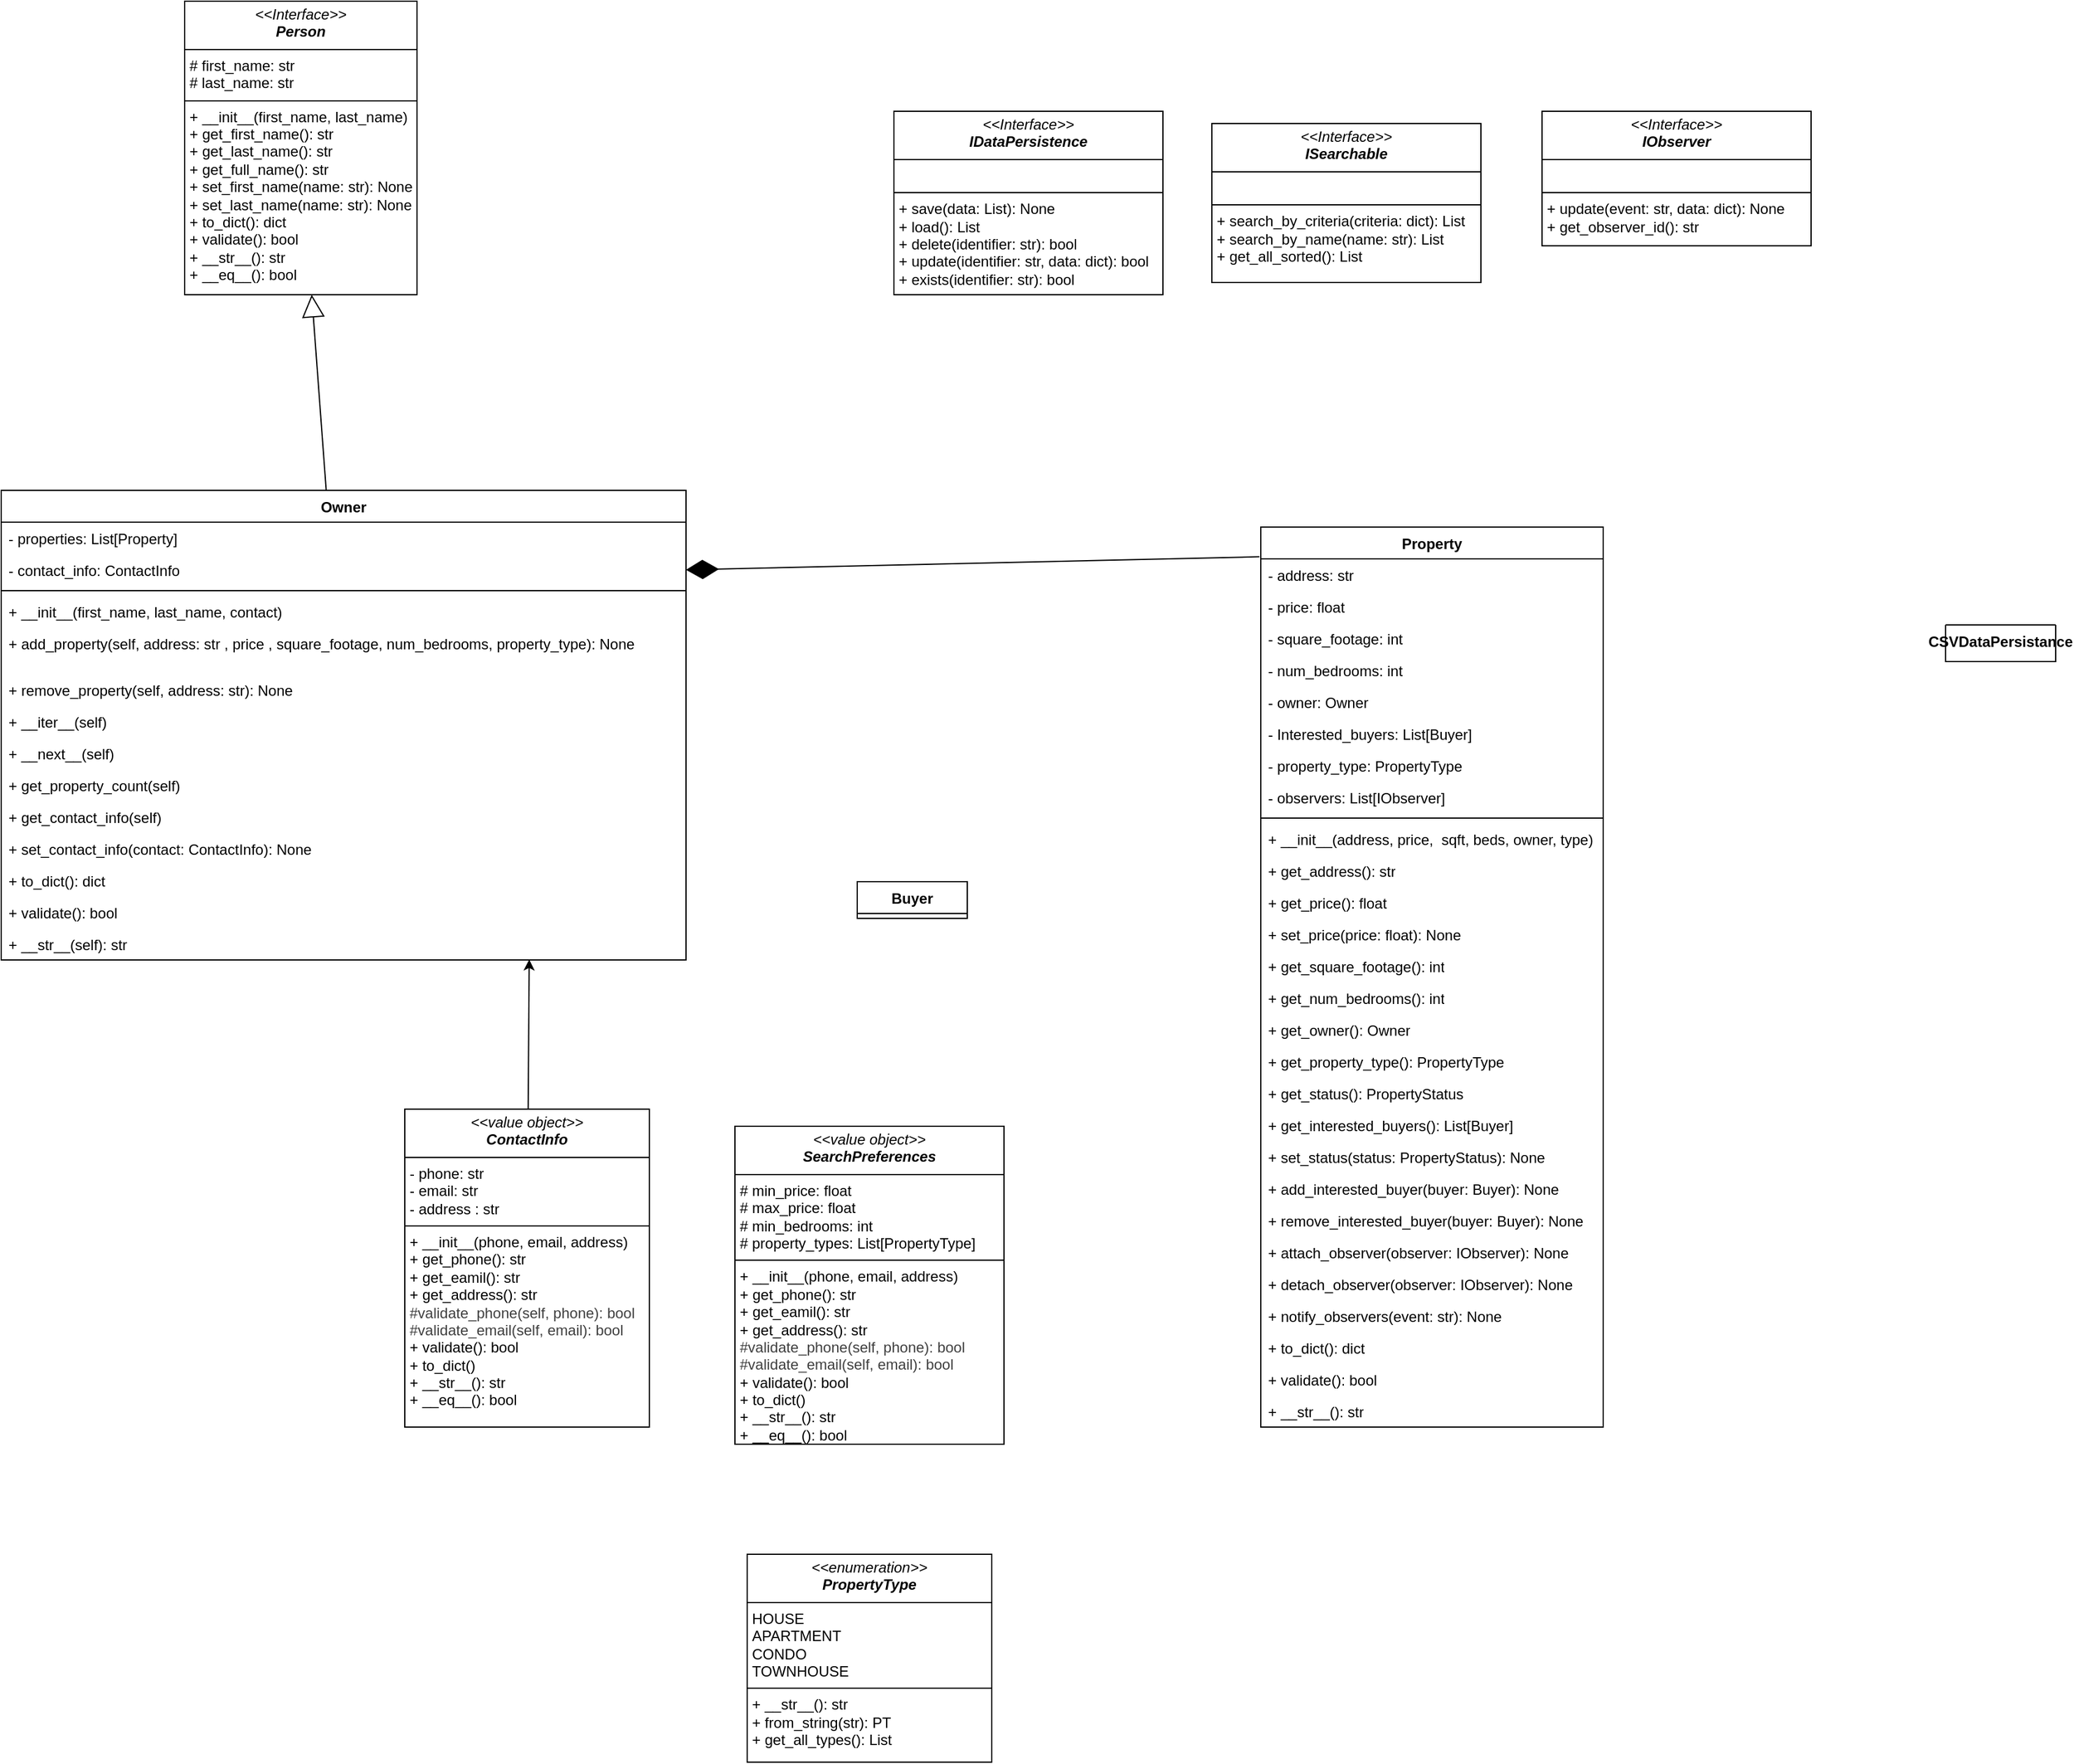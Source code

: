 <mxfile>
    <diagram id="realEstateUML" name="Real Estate UML">
        <mxGraphModel dx="1594" dy="1181" grid="1" gridSize="10" guides="1" tooltips="1" connect="1" arrows="1" fold="1" page="0" pageScale="1" pageWidth="1920" pageHeight="1080" math="0" shadow="0">
            <root>
                <mxCell id="0"/>
                <mxCell id="1" parent="0"/>
                <mxCell id="EZt6_PV-XYcFElyKJE-l-1" value="Property" style="swimlane;fontStyle=1;align=center;verticalAlign=top;childLayout=stackLayout;horizontal=1;startSize=26;horizontalStack=0;resizeParent=1;resizeParentMax=0;resizeLast=0;collapsible=1;marginBottom=0;whiteSpace=wrap;html=1;" parent="1" vertex="1">
                    <mxGeometry x="190" y="-300" width="280" height="736" as="geometry">
                        <mxRectangle x="20" y="-300" width="90" height="30" as="alternateBounds"/>
                    </mxGeometry>
                </mxCell>
                <mxCell id="EZt6_PV-XYcFElyKJE-l-2" value="- address: str" style="text;strokeColor=none;fillColor=none;align=left;verticalAlign=top;spacingLeft=4;spacingRight=4;overflow=hidden;rotatable=0;points=[[0,0.5],[1,0.5]];portConstraint=eastwest;whiteSpace=wrap;html=1;" parent="EZt6_PV-XYcFElyKJE-l-1" vertex="1">
                    <mxGeometry y="26" width="280" height="26" as="geometry"/>
                </mxCell>
                <mxCell id="EZt6_PV-XYcFElyKJE-l-6" value="- price: float" style="text;strokeColor=none;fillColor=none;align=left;verticalAlign=top;spacingLeft=4;spacingRight=4;overflow=hidden;rotatable=0;points=[[0,0.5],[1,0.5]];portConstraint=eastwest;whiteSpace=wrap;html=1;" parent="EZt6_PV-XYcFElyKJE-l-1" vertex="1">
                    <mxGeometry y="52" width="280" height="26" as="geometry"/>
                </mxCell>
                <mxCell id="EZt6_PV-XYcFElyKJE-l-9" value="- square_footage: int" style="text;strokeColor=none;fillColor=none;align=left;verticalAlign=top;spacingLeft=4;spacingRight=4;overflow=hidden;rotatable=0;points=[[0,0.5],[1,0.5]];portConstraint=eastwest;whiteSpace=wrap;html=1;" parent="EZt6_PV-XYcFElyKJE-l-1" vertex="1">
                    <mxGeometry y="78" width="280" height="26" as="geometry"/>
                </mxCell>
                <mxCell id="EZt6_PV-XYcFElyKJE-l-10" value="- num_bedrooms: int" style="text;strokeColor=none;fillColor=none;align=left;verticalAlign=top;spacingLeft=4;spacingRight=4;overflow=hidden;rotatable=0;points=[[0,0.5],[1,0.5]];portConstraint=eastwest;whiteSpace=wrap;html=1;" parent="EZt6_PV-XYcFElyKJE-l-1" vertex="1">
                    <mxGeometry y="104" width="280" height="26" as="geometry"/>
                </mxCell>
                <mxCell id="EZt6_PV-XYcFElyKJE-l-11" value="- owner: Owner" style="text;strokeColor=none;fillColor=none;align=left;verticalAlign=top;spacingLeft=4;spacingRight=4;overflow=hidden;rotatable=0;points=[[0,0.5],[1,0.5]];portConstraint=eastwest;whiteSpace=wrap;html=1;" parent="EZt6_PV-XYcFElyKJE-l-1" vertex="1">
                    <mxGeometry y="130" width="280" height="26" as="geometry"/>
                </mxCell>
                <mxCell id="EZt6_PV-XYcFElyKJE-l-12" value="- Interested_buyers: List[Buyer]" style="text;strokeColor=none;fillColor=none;align=left;verticalAlign=top;spacingLeft=4;spacingRight=4;overflow=hidden;rotatable=0;points=[[0,0.5],[1,0.5]];portConstraint=eastwest;whiteSpace=wrap;html=1;" parent="EZt6_PV-XYcFElyKJE-l-1" vertex="1">
                    <mxGeometry y="156" width="280" height="26" as="geometry"/>
                </mxCell>
                <mxCell id="EZt6_PV-XYcFElyKJE-l-13" value="- property_type: PropertyType&amp;nbsp;" style="text;strokeColor=none;fillColor=none;align=left;verticalAlign=top;spacingLeft=4;spacingRight=4;overflow=hidden;rotatable=0;points=[[0,0.5],[1,0.5]];portConstraint=eastwest;whiteSpace=wrap;html=1;" parent="EZt6_PV-XYcFElyKJE-l-1" vertex="1">
                    <mxGeometry y="182" width="280" height="26" as="geometry"/>
                </mxCell>
                <mxCell id="EZt6_PV-XYcFElyKJE-l-14" value="- observers: List[IObserver]" style="text;strokeColor=none;fillColor=none;align=left;verticalAlign=top;spacingLeft=4;spacingRight=4;overflow=hidden;rotatable=0;points=[[0,0.5],[1,0.5]];portConstraint=eastwest;whiteSpace=wrap;html=1;" parent="EZt6_PV-XYcFElyKJE-l-1" vertex="1">
                    <mxGeometry y="208" width="280" height="26" as="geometry"/>
                </mxCell>
                <mxCell id="EZt6_PV-XYcFElyKJE-l-3" value="" style="line;strokeWidth=1;fillColor=none;align=left;verticalAlign=middle;spacingTop=-1;spacingLeft=3;spacingRight=3;rotatable=0;labelPosition=right;points=[];portConstraint=eastwest;strokeColor=inherit;" parent="EZt6_PV-XYcFElyKJE-l-1" vertex="1">
                    <mxGeometry y="234" width="280" height="8" as="geometry"/>
                </mxCell>
                <mxCell id="EZt6_PV-XYcFElyKJE-l-15" value="+ __init__(address, price,&amp;nbsp; sqft, beds, owner, type)" style="text;strokeColor=none;fillColor=none;align=left;verticalAlign=top;spacingLeft=4;spacingRight=4;overflow=hidden;rotatable=0;points=[[0,0.5],[1,0.5]];portConstraint=eastwest;whiteSpace=wrap;html=1;" parent="EZt6_PV-XYcFElyKJE-l-1" vertex="1">
                    <mxGeometry y="242" width="280" height="26" as="geometry"/>
                </mxCell>
                <mxCell id="EZt6_PV-XYcFElyKJE-l-4" value="+ get_address(): str" style="text;strokeColor=none;fillColor=none;align=left;verticalAlign=top;spacingLeft=4;spacingRight=4;overflow=hidden;rotatable=0;points=[[0,0.5],[1,0.5]];portConstraint=eastwest;whiteSpace=wrap;html=1;" parent="EZt6_PV-XYcFElyKJE-l-1" vertex="1">
                    <mxGeometry y="268" width="280" height="26" as="geometry"/>
                </mxCell>
                <mxCell id="EZt6_PV-XYcFElyKJE-l-16" value="+ get_price(): float" style="text;strokeColor=none;fillColor=none;align=left;verticalAlign=top;spacingLeft=4;spacingRight=4;overflow=hidden;rotatable=0;points=[[0,0.5],[1,0.5]];portConstraint=eastwest;whiteSpace=wrap;html=1;" parent="EZt6_PV-XYcFElyKJE-l-1" vertex="1">
                    <mxGeometry y="294" width="280" height="26" as="geometry"/>
                </mxCell>
                <mxCell id="EZt6_PV-XYcFElyKJE-l-17" value="+ set_price(price: float): None" style="text;strokeColor=none;fillColor=none;align=left;verticalAlign=top;spacingLeft=4;spacingRight=4;overflow=hidden;rotatable=0;points=[[0,0.5],[1,0.5]];portConstraint=eastwest;whiteSpace=wrap;html=1;" parent="EZt6_PV-XYcFElyKJE-l-1" vertex="1">
                    <mxGeometry y="320" width="280" height="26" as="geometry"/>
                </mxCell>
                <mxCell id="EZt6_PV-XYcFElyKJE-l-18" value="+ get_square_footage(): int" style="text;strokeColor=none;fillColor=none;align=left;verticalAlign=top;spacingLeft=4;spacingRight=4;overflow=hidden;rotatable=0;points=[[0,0.5],[1,0.5]];portConstraint=eastwest;whiteSpace=wrap;html=1;" parent="EZt6_PV-XYcFElyKJE-l-1" vertex="1">
                    <mxGeometry y="346" width="280" height="26" as="geometry"/>
                </mxCell>
                <mxCell id="EZt6_PV-XYcFElyKJE-l-19" value="+ get_num_bedrooms(): int" style="text;strokeColor=none;fillColor=none;align=left;verticalAlign=top;spacingLeft=4;spacingRight=4;overflow=hidden;rotatable=0;points=[[0,0.5],[1,0.5]];portConstraint=eastwest;whiteSpace=wrap;html=1;" parent="EZt6_PV-XYcFElyKJE-l-1" vertex="1">
                    <mxGeometry y="372" width="280" height="26" as="geometry"/>
                </mxCell>
                <mxCell id="EZt6_PV-XYcFElyKJE-l-20" value="+ get_owner(): Owner" style="text;strokeColor=none;fillColor=none;align=left;verticalAlign=top;spacingLeft=4;spacingRight=4;overflow=hidden;rotatable=0;points=[[0,0.5],[1,0.5]];portConstraint=eastwest;whiteSpace=wrap;html=1;" parent="EZt6_PV-XYcFElyKJE-l-1" vertex="1">
                    <mxGeometry y="398" width="280" height="26" as="geometry"/>
                </mxCell>
                <mxCell id="EZt6_PV-XYcFElyKJE-l-21" value="+ get_property_type(): PropertyType" style="text;strokeColor=none;fillColor=none;align=left;verticalAlign=top;spacingLeft=4;spacingRight=4;overflow=hidden;rotatable=0;points=[[0,0.5],[1,0.5]];portConstraint=eastwest;whiteSpace=wrap;html=1;" parent="EZt6_PV-XYcFElyKJE-l-1" vertex="1">
                    <mxGeometry y="424" width="280" height="26" as="geometry"/>
                </mxCell>
                <mxCell id="EZt6_PV-XYcFElyKJE-l-22" value="+ get_status(): PropertyStatus" style="text;strokeColor=none;fillColor=none;align=left;verticalAlign=top;spacingLeft=4;spacingRight=4;overflow=hidden;rotatable=0;points=[[0,0.5],[1,0.5]];portConstraint=eastwest;whiteSpace=wrap;html=1;" parent="EZt6_PV-XYcFElyKJE-l-1" vertex="1">
                    <mxGeometry y="450" width="280" height="26" as="geometry"/>
                </mxCell>
                <mxCell id="EZt6_PV-XYcFElyKJE-l-23" value="+ get_interested_buyers(): List[Buyer]" style="text;strokeColor=none;fillColor=none;align=left;verticalAlign=top;spacingLeft=4;spacingRight=4;overflow=hidden;rotatable=0;points=[[0,0.5],[1,0.5]];portConstraint=eastwest;whiteSpace=wrap;html=1;" parent="EZt6_PV-XYcFElyKJE-l-1" vertex="1">
                    <mxGeometry y="476" width="280" height="26" as="geometry"/>
                </mxCell>
                <mxCell id="EZt6_PV-XYcFElyKJE-l-24" value="+ set_status(status: PropertyStatus): None" style="text;strokeColor=none;fillColor=none;align=left;verticalAlign=top;spacingLeft=4;spacingRight=4;overflow=hidden;rotatable=0;points=[[0,0.5],[1,0.5]];portConstraint=eastwest;whiteSpace=wrap;html=1;" parent="EZt6_PV-XYcFElyKJE-l-1" vertex="1">
                    <mxGeometry y="502" width="280" height="26" as="geometry"/>
                </mxCell>
                <mxCell id="EZt6_PV-XYcFElyKJE-l-25" value="+ add_interested_buyer(buyer: Buyer): None" style="text;strokeColor=none;fillColor=none;align=left;verticalAlign=top;spacingLeft=4;spacingRight=4;overflow=hidden;rotatable=0;points=[[0,0.5],[1,0.5]];portConstraint=eastwest;whiteSpace=wrap;html=1;" parent="EZt6_PV-XYcFElyKJE-l-1" vertex="1">
                    <mxGeometry y="528" width="280" height="26" as="geometry"/>
                </mxCell>
                <mxCell id="EZt6_PV-XYcFElyKJE-l-28" value="+ remove_interested_buyer(buyer: Buyer): None" style="text;strokeColor=none;fillColor=none;align=left;verticalAlign=top;spacingLeft=4;spacingRight=4;overflow=hidden;rotatable=0;points=[[0,0.5],[1,0.5]];portConstraint=eastwest;whiteSpace=wrap;html=1;" parent="EZt6_PV-XYcFElyKJE-l-1" vertex="1">
                    <mxGeometry y="554" width="280" height="26" as="geometry"/>
                </mxCell>
                <mxCell id="EZt6_PV-XYcFElyKJE-l-29" value="+ attach_observer(observer: IObserver): None" style="text;strokeColor=none;fillColor=none;align=left;verticalAlign=top;spacingLeft=4;spacingRight=4;overflow=hidden;rotatable=0;points=[[0,0.5],[1,0.5]];portConstraint=eastwest;whiteSpace=wrap;html=1;" parent="EZt6_PV-XYcFElyKJE-l-1" vertex="1">
                    <mxGeometry y="580" width="280" height="26" as="geometry"/>
                </mxCell>
                <mxCell id="EZt6_PV-XYcFElyKJE-l-30" value="+ detach_observer(observer: IObserver): None" style="text;strokeColor=none;fillColor=none;align=left;verticalAlign=top;spacingLeft=4;spacingRight=4;overflow=hidden;rotatable=0;points=[[0,0.5],[1,0.5]];portConstraint=eastwest;whiteSpace=wrap;html=1;" parent="EZt6_PV-XYcFElyKJE-l-1" vertex="1">
                    <mxGeometry y="606" width="280" height="26" as="geometry"/>
                </mxCell>
                <mxCell id="EZt6_PV-XYcFElyKJE-l-31" value="+ notify_observers(event: str): None" style="text;strokeColor=none;fillColor=none;align=left;verticalAlign=top;spacingLeft=4;spacingRight=4;overflow=hidden;rotatable=0;points=[[0,0.5],[1,0.5]];portConstraint=eastwest;whiteSpace=wrap;html=1;" parent="EZt6_PV-XYcFElyKJE-l-1" vertex="1">
                    <mxGeometry y="632" width="280" height="26" as="geometry"/>
                </mxCell>
                <mxCell id="EZt6_PV-XYcFElyKJE-l-33" value="+ to_dict(): dict" style="text;strokeColor=none;fillColor=none;align=left;verticalAlign=top;spacingLeft=4;spacingRight=4;overflow=hidden;rotatable=0;points=[[0,0.5],[1,0.5]];portConstraint=eastwest;whiteSpace=wrap;html=1;" parent="EZt6_PV-XYcFElyKJE-l-1" vertex="1">
                    <mxGeometry y="658" width="280" height="26" as="geometry"/>
                </mxCell>
                <mxCell id="EZt6_PV-XYcFElyKJE-l-34" value="+ validate(): bool" style="text;strokeColor=none;fillColor=none;align=left;verticalAlign=top;spacingLeft=4;spacingRight=4;overflow=hidden;rotatable=0;points=[[0,0.5],[1,0.5]];portConstraint=eastwest;whiteSpace=wrap;html=1;" parent="EZt6_PV-XYcFElyKJE-l-1" vertex="1">
                    <mxGeometry y="684" width="280" height="26" as="geometry"/>
                </mxCell>
                <mxCell id="EZt6_PV-XYcFElyKJE-l-35" value="+ __str__(): str" style="text;strokeColor=none;fillColor=none;align=left;verticalAlign=top;spacingLeft=4;spacingRight=4;overflow=hidden;rotatable=0;points=[[0,0.5],[1,0.5]];portConstraint=eastwest;whiteSpace=wrap;html=1;" parent="EZt6_PV-XYcFElyKJE-l-1" vertex="1">
                    <mxGeometry y="710" width="280" height="26" as="geometry"/>
                </mxCell>
                <mxCell id="EZt6_PV-XYcFElyKJE-l-40" value="&lt;p style=&quot;margin:0px;margin-top:4px;text-align:center;&quot;&gt;&lt;i&gt;&amp;lt;&amp;lt;Interface&amp;gt;&amp;gt;&lt;/i&gt;&lt;br&gt;&lt;span style=&quot;font-weight: 700;&quot;&gt;&lt;i&gt;Person&lt;/i&gt;&lt;/span&gt;&lt;/p&gt;&lt;hr size=&quot;1&quot; style=&quot;border-style:solid;&quot;&gt;&lt;p style=&quot;margin:0px;margin-left:4px;&quot;&gt;# first_name: str&lt;/p&gt;&lt;p style=&quot;margin:0px;margin-left:4px;&quot;&gt;# last_name: str&lt;/p&gt;&lt;hr size=&quot;1&quot; style=&quot;border-style:solid;&quot;&gt;&lt;p style=&quot;margin:0px;margin-left:4px;&quot;&gt;+ __init__(first_name, last_name)&lt;/p&gt;&lt;p style=&quot;margin:0px;margin-left:4px;&quot;&gt;+ get_first_name(): str&lt;/p&gt;&lt;p style=&quot;margin:0px;margin-left:4px;&quot;&gt;+ get_last_name(): str&lt;/p&gt;&lt;p style=&quot;margin:0px;margin-left:4px;&quot;&gt;+ get_full_name(): str&lt;/p&gt;&lt;p style=&quot;margin:0px;margin-left:4px;&quot;&gt;+ set_first_name(name: str): None&lt;/p&gt;&lt;p style=&quot;margin:0px;margin-left:4px;&quot;&gt;+ set_last_name(name: str): None&lt;/p&gt;&lt;p style=&quot;margin:0px;margin-left:4px;&quot;&gt;+ to_dict(): dict&lt;/p&gt;&lt;p style=&quot;margin:0px;margin-left:4px;&quot;&gt;+ validate(): bool&lt;/p&gt;&lt;p style=&quot;margin:0px;margin-left:4px;&quot;&gt;+ __str__(): str&lt;/p&gt;&lt;p style=&quot;margin:0px;margin-left:4px;&quot;&gt;+ __eq__(): bool&lt;/p&gt;" style="verticalAlign=top;align=left;overflow=fill;html=1;whiteSpace=wrap;" parent="1" vertex="1">
                    <mxGeometry x="-690" y="-730" width="190" height="240" as="geometry"/>
                </mxCell>
                <mxCell id="EZt6_PV-XYcFElyKJE-l-41" value="&lt;p style=&quot;margin:0px;margin-top:4px;text-align:center;&quot;&gt;&lt;i&gt;&amp;lt;&amp;lt;Interface&amp;gt;&amp;gt;&lt;/i&gt;&lt;br&gt;&lt;b&gt;&lt;i&gt;IDataPersistence&lt;/i&gt;&lt;/b&gt;&lt;/p&gt;&lt;hr size=&quot;1&quot; style=&quot;border-style:solid;&quot;&gt;&lt;p style=&quot;margin:0px;margin-left:4px;&quot;&gt;&lt;br&gt;&lt;/p&gt;&lt;hr size=&quot;1&quot; style=&quot;border-style:solid;&quot;&gt;&lt;p style=&quot;margin:0px;margin-left:4px;&quot;&gt;+ save(data: List): None&lt;br&gt;+ load(): List&lt;/p&gt;&lt;p style=&quot;margin:0px;margin-left:4px;&quot;&gt;+ delete(identifier: str): bool&lt;/p&gt;&lt;p style=&quot;margin:0px;margin-left:4px;&quot;&gt;+ update(identifier: str, data: dict): bool&lt;/p&gt;&lt;p style=&quot;margin:0px;margin-left:4px;&quot;&gt;+ exists(identifier: str): bool&lt;/p&gt;" style="verticalAlign=top;align=left;overflow=fill;html=1;whiteSpace=wrap;" parent="1" vertex="1">
                    <mxGeometry x="-110" y="-640" width="220" height="150" as="geometry"/>
                </mxCell>
                <mxCell id="EZt6_PV-XYcFElyKJE-l-42" value="&lt;p style=&quot;margin:0px;margin-top:4px;text-align:center;&quot;&gt;&lt;i&gt;&amp;lt;&amp;lt;Interface&amp;gt;&amp;gt;&lt;/i&gt;&lt;br&gt;&lt;b&gt;&lt;i&gt;ISearchable&lt;/i&gt;&lt;/b&gt;&lt;/p&gt;&lt;hr size=&quot;1&quot; style=&quot;border-style:solid;&quot;&gt;&lt;p style=&quot;margin:0px;margin-left:4px;&quot;&gt;&lt;br&gt;&lt;/p&gt;&lt;hr size=&quot;1&quot; style=&quot;border-style:solid;&quot;&gt;&lt;p style=&quot;margin:0px;margin-left:4px;&quot;&gt;+ search_by_criteria(criteria: dict): List&lt;br&gt;+ search_by_name(name: str): List&lt;/p&gt;&lt;p style=&quot;margin:0px;margin-left:4px;&quot;&gt;+ get_all_sorted(): List&lt;/p&gt;&lt;p style=&quot;margin:0px;margin-left:4px;&quot;&gt;&lt;br&gt;&lt;/p&gt;" style="verticalAlign=top;align=left;overflow=fill;html=1;whiteSpace=wrap;" parent="1" vertex="1">
                    <mxGeometry x="150" y="-630" width="220" height="130" as="geometry"/>
                </mxCell>
                <mxCell id="EZt6_PV-XYcFElyKJE-l-43" value="&lt;p style=&quot;margin:0px;margin-top:4px;text-align:center;&quot;&gt;&lt;i&gt;&amp;lt;&amp;lt;Interface&amp;gt;&amp;gt;&lt;/i&gt;&lt;br&gt;&lt;b&gt;&lt;i&gt;IObserver&lt;/i&gt;&lt;/b&gt;&lt;/p&gt;&lt;hr size=&quot;1&quot; style=&quot;border-style:solid;&quot;&gt;&lt;p style=&quot;margin:0px;margin-left:4px;&quot;&gt;&lt;br&gt;&lt;/p&gt;&lt;hr size=&quot;1&quot; style=&quot;border-style:solid;&quot;&gt;&lt;p style=&quot;margin:0px;margin-left:4px;&quot;&gt;+ update(event: str, data: dict): None&lt;br&gt;+ get_observer_id(): str&lt;/p&gt;&lt;p style=&quot;margin:0px;margin-left:4px;&quot;&gt;&lt;br&gt;&lt;/p&gt;&lt;p style=&quot;margin:0px;margin-left:4px;&quot;&gt;&lt;br&gt;&lt;/p&gt;" style="verticalAlign=top;align=left;overflow=fill;html=1;whiteSpace=wrap;" parent="1" vertex="1">
                    <mxGeometry x="420" y="-640" width="220" height="110" as="geometry"/>
                </mxCell>
                <mxCell id="EZt6_PV-XYcFElyKJE-l-44" value="Owner" style="swimlane;fontStyle=1;align=center;verticalAlign=top;childLayout=stackLayout;horizontal=1;startSize=26;horizontalStack=0;resizeParent=1;resizeParentMax=0;resizeLast=0;collapsible=1;marginBottom=0;whiteSpace=wrap;html=1;" parent="1" vertex="1">
                    <mxGeometry x="-840" y="-330" width="560" height="384" as="geometry">
                        <mxRectangle x="-370" y="-300" width="90" height="30" as="alternateBounds"/>
                    </mxGeometry>
                </mxCell>
                <mxCell id="EZt6_PV-XYcFElyKJE-l-45" value="- properties: List[Property]" style="text;strokeColor=none;fillColor=none;align=left;verticalAlign=top;spacingLeft=4;spacingRight=4;overflow=hidden;rotatable=0;points=[[0,0.5],[1,0.5]];portConstraint=eastwest;whiteSpace=wrap;html=1;" parent="EZt6_PV-XYcFElyKJE-l-44" vertex="1">
                    <mxGeometry y="26" width="560" height="26" as="geometry"/>
                </mxCell>
                <mxCell id="EZt6_PV-XYcFElyKJE-l-46" value="- contact_info: ContactInfo" style="text;strokeColor=none;fillColor=none;align=left;verticalAlign=top;spacingLeft=4;spacingRight=4;overflow=hidden;rotatable=0;points=[[0,0.5],[1,0.5]];portConstraint=eastwest;whiteSpace=wrap;html=1;" parent="EZt6_PV-XYcFElyKJE-l-44" vertex="1">
                    <mxGeometry y="52" width="560" height="26" as="geometry"/>
                </mxCell>
                <mxCell id="EZt6_PV-XYcFElyKJE-l-53" value="" style="line;strokeWidth=1;fillColor=none;align=left;verticalAlign=middle;spacingTop=-1;spacingLeft=3;spacingRight=3;rotatable=0;labelPosition=right;points=[];portConstraint=eastwest;strokeColor=inherit;" parent="EZt6_PV-XYcFElyKJE-l-44" vertex="1">
                    <mxGeometry y="78" width="560" height="8" as="geometry"/>
                </mxCell>
                <mxCell id="EZt6_PV-XYcFElyKJE-l-54" value="+ __init__(first_name, last_name, contact)" style="text;strokeColor=none;fillColor=none;align=left;verticalAlign=top;spacingLeft=4;spacingRight=4;overflow=hidden;rotatable=0;points=[[0,0.5],[1,0.5]];portConstraint=eastwest;whiteSpace=wrap;html=1;" parent="EZt6_PV-XYcFElyKJE-l-44" vertex="1">
                    <mxGeometry y="86" width="560" height="26" as="geometry"/>
                </mxCell>
                <mxCell id="EZt6_PV-XYcFElyKJE-l-55" value="+ add_property(self, address: str , price , square_footage, num_bedrooms, property_type): None" style="text;strokeColor=none;fillColor=none;align=left;verticalAlign=top;spacingLeft=4;spacingRight=4;overflow=hidden;rotatable=0;points=[[0,0.5],[1,0.5]];portConstraint=eastwest;whiteSpace=wrap;html=1;" parent="EZt6_PV-XYcFElyKJE-l-44" vertex="1">
                    <mxGeometry y="112" width="560" height="38" as="geometry"/>
                </mxCell>
                <mxCell id="EZt6_PV-XYcFElyKJE-l-66" value="+ remove_property(self, address: str): None" style="text;strokeColor=none;fillColor=none;align=left;verticalAlign=top;spacingLeft=4;spacingRight=4;overflow=hidden;rotatable=0;points=[[0,0.5],[1,0.5]];portConstraint=eastwest;whiteSpace=wrap;html=1;" parent="EZt6_PV-XYcFElyKJE-l-44" vertex="1">
                    <mxGeometry y="150" width="560" height="26" as="geometry"/>
                </mxCell>
                <mxCell id="EZt6_PV-XYcFElyKJE-l-56" value="+ __iter__(self)" style="text;strokeColor=none;fillColor=none;align=left;verticalAlign=top;spacingLeft=4;spacingRight=4;overflow=hidden;rotatable=0;points=[[0,0.5],[1,0.5]];portConstraint=eastwest;whiteSpace=wrap;html=1;" parent="EZt6_PV-XYcFElyKJE-l-44" vertex="1">
                    <mxGeometry y="176" width="560" height="26" as="geometry"/>
                </mxCell>
                <mxCell id="EZt6_PV-XYcFElyKJE-l-57" value="+ __next__(self)" style="text;strokeColor=none;fillColor=none;align=left;verticalAlign=top;spacingLeft=4;spacingRight=4;overflow=hidden;rotatable=0;points=[[0,0.5],[1,0.5]];portConstraint=eastwest;whiteSpace=wrap;html=1;" parent="EZt6_PV-XYcFElyKJE-l-44" vertex="1">
                    <mxGeometry y="202" width="560" height="26" as="geometry"/>
                </mxCell>
                <mxCell id="EZt6_PV-XYcFElyKJE-l-58" value="+ get_property_count(self)" style="text;strokeColor=none;fillColor=none;align=left;verticalAlign=top;spacingLeft=4;spacingRight=4;overflow=hidden;rotatable=0;points=[[0,0.5],[1,0.5]];portConstraint=eastwest;whiteSpace=wrap;html=1;" parent="EZt6_PV-XYcFElyKJE-l-44" vertex="1">
                    <mxGeometry y="228" width="560" height="26" as="geometry"/>
                </mxCell>
                <mxCell id="3" value="+ get_contact_info(self)" style="text;strokeColor=none;fillColor=none;align=left;verticalAlign=top;spacingLeft=4;spacingRight=4;overflow=hidden;rotatable=0;points=[[0,0.5],[1,0.5]];portConstraint=eastwest;whiteSpace=wrap;html=1;" vertex="1" parent="EZt6_PV-XYcFElyKJE-l-44">
                    <mxGeometry y="254" width="560" height="26" as="geometry"/>
                </mxCell>
                <mxCell id="EZt6_PV-XYcFElyKJE-l-59" value="+ set_contact_info(contact: ContactInfo): None" style="text;strokeColor=none;fillColor=none;align=left;verticalAlign=top;spacingLeft=4;spacingRight=4;overflow=hidden;rotatable=0;points=[[0,0.5],[1,0.5]];portConstraint=eastwest;whiteSpace=wrap;html=1;" parent="EZt6_PV-XYcFElyKJE-l-44" vertex="1">
                    <mxGeometry y="280" width="560" height="26" as="geometry"/>
                </mxCell>
                <mxCell id="EZt6_PV-XYcFElyKJE-l-60" value="+ to_dict(): dict" style="text;strokeColor=none;fillColor=none;align=left;verticalAlign=top;spacingLeft=4;spacingRight=4;overflow=hidden;rotatable=0;points=[[0,0.5],[1,0.5]];portConstraint=eastwest;whiteSpace=wrap;html=1;" parent="EZt6_PV-XYcFElyKJE-l-44" vertex="1">
                    <mxGeometry y="306" width="560" height="26" as="geometry"/>
                </mxCell>
                <mxCell id="EZt6_PV-XYcFElyKJE-l-61" value="+ validate(): bool" style="text;strokeColor=none;fillColor=none;align=left;verticalAlign=top;spacingLeft=4;spacingRight=4;overflow=hidden;rotatable=0;points=[[0,0.5],[1,0.5]];portConstraint=eastwest;whiteSpace=wrap;html=1;" parent="EZt6_PV-XYcFElyKJE-l-44" vertex="1">
                    <mxGeometry y="332" width="560" height="26" as="geometry"/>
                </mxCell>
                <mxCell id="EZt6_PV-XYcFElyKJE-l-72" value="+ __str__(self): str" style="text;strokeColor=none;fillColor=none;align=left;verticalAlign=top;spacingLeft=4;spacingRight=4;overflow=hidden;rotatable=0;points=[[0,0.5],[1,0.5]];portConstraint=eastwest;whiteSpace=wrap;html=1;" parent="EZt6_PV-XYcFElyKJE-l-44" vertex="1">
                    <mxGeometry y="358" width="560" height="26" as="geometry"/>
                </mxCell>
                <mxCell id="EZt6_PV-XYcFElyKJE-l-73" value="Buyer" style="swimlane;fontStyle=1;align=center;verticalAlign=top;childLayout=stackLayout;horizontal=1;startSize=26;horizontalStack=0;resizeParent=1;resizeParentMax=0;resizeLast=0;collapsible=1;marginBottom=0;whiteSpace=wrap;html=1;" parent="1" vertex="1" collapsed="1">
                    <mxGeometry x="-140" y="-10" width="90" height="30" as="geometry">
                        <mxRectangle x="-180" y="-300" width="300" height="632" as="alternateBounds"/>
                    </mxGeometry>
                </mxCell>
                <mxCell id="EZt6_PV-XYcFElyKJE-l-74" value="- phone_number: str" style="text;strokeColor=none;fillColor=none;align=left;verticalAlign=top;spacingLeft=4;spacingRight=4;overflow=hidden;rotatable=0;points=[[0,0.5],[1,0.5]];portConstraint=eastwest;whiteSpace=wrap;html=1;" parent="EZt6_PV-XYcFElyKJE-l-73" vertex="1">
                    <mxGeometry y="26" width="300" height="26" as="geometry"/>
                </mxCell>
                <mxCell id="EZt6_PV-XYcFElyKJE-l-75" value="- email: str" style="text;strokeColor=none;fillColor=none;align=left;verticalAlign=top;spacingLeft=4;spacingRight=4;overflow=hidden;rotatable=0;points=[[0,0.5],[1,0.5]];portConstraint=eastwest;whiteSpace=wrap;html=1;" parent="EZt6_PV-XYcFElyKJE-l-73" vertex="1">
                    <mxGeometry y="52" width="300" height="26" as="geometry"/>
                </mxCell>
                <mxCell id="EZt6_PV-XYcFElyKJE-l-76" value="- interested_properties: List[Property]" style="text;strokeColor=none;fillColor=none;align=left;verticalAlign=top;spacingLeft=4;spacingRight=4;overflow=hidden;rotatable=0;points=[[0,0.5],[1,0.5]];portConstraint=eastwest;whiteSpace=wrap;html=1;" parent="EZt6_PV-XYcFElyKJE-l-73" vertex="1">
                    <mxGeometry y="78" width="300" height="26" as="geometry"/>
                </mxCell>
                <mxCell id="EZt6_PV-XYcFElyKJE-l-77" value="- search_preferences: SearchPrefernces" style="text;strokeColor=none;fillColor=none;align=left;verticalAlign=top;spacingLeft=4;spacingRight=4;overflow=hidden;rotatable=0;points=[[0,0.5],[1,0.5]];portConstraint=eastwest;whiteSpace=wrap;html=1;" parent="EZt6_PV-XYcFElyKJE-l-73" vertex="1">
                    <mxGeometry y="104" width="300" height="26" as="geometry"/>
                </mxCell>
                <mxCell id="EZt6_PV-XYcFElyKJE-l-82" value="" style="line;strokeWidth=1;fillColor=none;align=left;verticalAlign=middle;spacingTop=-1;spacingLeft=3;spacingRight=3;rotatable=0;labelPosition=right;points=[];portConstraint=eastwest;strokeColor=inherit;" parent="EZt6_PV-XYcFElyKJE-l-73" vertex="1">
                    <mxGeometry y="130" width="300" height="8" as="geometry"/>
                </mxCell>
                <mxCell id="EZt6_PV-XYcFElyKJE-l-83" value="+ __init__(fname, lname,&amp;nbsp; phone, email)" style="text;strokeColor=none;fillColor=none;align=left;verticalAlign=top;spacingLeft=4;spacingRight=4;overflow=hidden;rotatable=0;points=[[0,0.5],[1,0.5]];portConstraint=eastwest;whiteSpace=wrap;html=1;" parent="EZt6_PV-XYcFElyKJE-l-73" vertex="1">
                    <mxGeometry y="138" width="300" height="26" as="geometry"/>
                </mxCell>
                <mxCell id="EZt6_PV-XYcFElyKJE-l-126" value="+ get_first_name(): str" style="text;strokeColor=none;fillColor=none;align=left;verticalAlign=top;spacingLeft=4;spacingRight=4;overflow=hidden;rotatable=0;points=[[0,0.5],[1,0.5]];portConstraint=eastwest;whiteSpace=wrap;html=1;" parent="EZt6_PV-XYcFElyKJE-l-73" vertex="1">
                    <mxGeometry y="164" width="300" height="26" as="geometry"/>
                </mxCell>
                <mxCell id="EZt6_PV-XYcFElyKJE-l-127" value="+ get_last_name(): str" style="text;strokeColor=none;fillColor=none;align=left;verticalAlign=top;spacingLeft=4;spacingRight=4;overflow=hidden;rotatable=0;points=[[0,0.5],[1,0.5]];portConstraint=eastwest;whiteSpace=wrap;html=1;" parent="EZt6_PV-XYcFElyKJE-l-73" vertex="1">
                    <mxGeometry y="190" width="300" height="26" as="geometry"/>
                </mxCell>
                <mxCell id="EZt6_PV-XYcFElyKJE-l-128" value="+ get_full_name(): str" style="text;strokeColor=none;fillColor=none;align=left;verticalAlign=top;spacingLeft=4;spacingRight=4;overflow=hidden;rotatable=0;points=[[0,0.5],[1,0.5]];portConstraint=eastwest;whiteSpace=wrap;html=1;" parent="EZt6_PV-XYcFElyKJE-l-73" vertex="1">
                    <mxGeometry y="216" width="300" height="26" as="geometry"/>
                </mxCell>
                <mxCell id="EZt6_PV-XYcFElyKJE-l-84" value="+ get_phone_number(): str" style="text;strokeColor=none;fillColor=none;align=left;verticalAlign=top;spacingLeft=4;spacingRight=4;overflow=hidden;rotatable=0;points=[[0,0.5],[1,0.5]];portConstraint=eastwest;whiteSpace=wrap;html=1;" parent="EZt6_PV-XYcFElyKJE-l-73" vertex="1">
                    <mxGeometry y="242" width="300" height="26" as="geometry"/>
                </mxCell>
                <mxCell id="EZt6_PV-XYcFElyKJE-l-85" value="+ get_email(): str" style="text;strokeColor=none;fillColor=none;align=left;verticalAlign=top;spacingLeft=4;spacingRight=4;overflow=hidden;rotatable=0;points=[[0,0.5],[1,0.5]];portConstraint=eastwest;whiteSpace=wrap;html=1;" parent="EZt6_PV-XYcFElyKJE-l-73" vertex="1">
                    <mxGeometry y="268" width="300" height="26" as="geometry"/>
                </mxCell>
                <mxCell id="EZt6_PV-XYcFElyKJE-l-86" value="+ set_phone_number(phone: str): None" style="text;strokeColor=none;fillColor=none;align=left;verticalAlign=top;spacingLeft=4;spacingRight=4;overflow=hidden;rotatable=0;points=[[0,0.5],[1,0.5]];portConstraint=eastwest;whiteSpace=wrap;html=1;" parent="EZt6_PV-XYcFElyKJE-l-73" vertex="1">
                    <mxGeometry y="294" width="300" height="26" as="geometry"/>
                </mxCell>
                <mxCell id="EZt6_PV-XYcFElyKJE-l-87" value="+ set_email(email: str): None" style="text;strokeColor=none;fillColor=none;align=left;verticalAlign=top;spacingLeft=4;spacingRight=4;overflow=hidden;rotatable=0;points=[[0,0.5],[1,0.5]];portConstraint=eastwest;whiteSpace=wrap;html=1;" parent="EZt6_PV-XYcFElyKJE-l-73" vertex="1">
                    <mxGeometry y="320" width="300" height="26" as="geometry"/>
                </mxCell>
                <mxCell id="EZt6_PV-XYcFElyKJE-l-88" value="+ add_interested_property(prop: Property): None" style="text;strokeColor=none;fillColor=none;align=left;verticalAlign=top;spacingLeft=4;spacingRight=4;overflow=hidden;rotatable=0;points=[[0,0.5],[1,0.5]];portConstraint=eastwest;whiteSpace=wrap;html=1;" parent="EZt6_PV-XYcFElyKJE-l-73" vertex="1">
                    <mxGeometry y="346" width="300" height="26" as="geometry"/>
                </mxCell>
                <mxCell id="EZt6_PV-XYcFElyKJE-l-89" value="+ remove_interested_property(prop: Property): None" style="text;strokeColor=none;fillColor=none;align=left;verticalAlign=top;spacingLeft=4;spacingRight=4;overflow=hidden;rotatable=0;points=[[0,0.5],[1,0.5]];portConstraint=eastwest;whiteSpace=wrap;html=1;" parent="EZt6_PV-XYcFElyKJE-l-73" vertex="1">
                    <mxGeometry y="372" width="300" height="26" as="geometry"/>
                </mxCell>
                <mxCell id="EZt6_PV-XYcFElyKJE-l-90" value="+ get_interested_properties(): List[Property]" style="text;strokeColor=none;fillColor=none;align=left;verticalAlign=top;spacingLeft=4;spacingRight=4;overflow=hidden;rotatable=0;points=[[0,0.5],[1,0.5]];portConstraint=eastwest;whiteSpace=wrap;html=1;" parent="EZt6_PV-XYcFElyKJE-l-73" vertex="1">
                    <mxGeometry y="398" width="300" height="26" as="geometry"/>
                </mxCell>
                <mxCell id="EZt6_PV-XYcFElyKJE-l-91" value="+ set_preferences(prefs: SearchPreferences): None" style="text;strokeColor=none;fillColor=none;align=left;verticalAlign=top;spacingLeft=4;spacingRight=4;overflow=hidden;rotatable=0;points=[[0,0.5],[1,0.5]];portConstraint=eastwest;whiteSpace=wrap;html=1;" parent="EZt6_PV-XYcFElyKJE-l-73" vertex="1">
                    <mxGeometry y="424" width="300" height="26" as="geometry"/>
                </mxCell>
                <mxCell id="EZt6_PV-XYcFElyKJE-l-92" value="+ matches_preferences(prop: Property): bool" style="text;strokeColor=none;fillColor=none;align=left;verticalAlign=top;spacingLeft=4;spacingRight=4;overflow=hidden;rotatable=0;points=[[0,0.5],[1,0.5]];portConstraint=eastwest;whiteSpace=wrap;html=1;" parent="EZt6_PV-XYcFElyKJE-l-73" vertex="1">
                    <mxGeometry y="450" width="300" height="26" as="geometry"/>
                </mxCell>
                <mxCell id="EZt6_PV-XYcFElyKJE-l-93" value="+ update(event: str, data: dict): None" style="text;strokeColor=none;fillColor=none;align=left;verticalAlign=top;spacingLeft=4;spacingRight=4;overflow=hidden;rotatable=0;points=[[0,0.5],[1,0.5]];portConstraint=eastwest;whiteSpace=wrap;html=1;" parent="EZt6_PV-XYcFElyKJE-l-73" vertex="1">
                    <mxGeometry y="476" width="300" height="26" as="geometry"/>
                </mxCell>
                <mxCell id="EZt6_PV-XYcFElyKJE-l-94" value="+ get_observer_id(): str" style="text;strokeColor=none;fillColor=none;align=left;verticalAlign=top;spacingLeft=4;spacingRight=4;overflow=hidden;rotatable=0;points=[[0,0.5],[1,0.5]];portConstraint=eastwest;whiteSpace=wrap;html=1;" parent="EZt6_PV-XYcFElyKJE-l-73" vertex="1">
                    <mxGeometry y="502" width="300" height="26" as="geometry"/>
                </mxCell>
                <mxCell id="EZt6_PV-XYcFElyKJE-l-95" value="+ to_dict(): dict" style="text;strokeColor=none;fillColor=none;align=left;verticalAlign=top;spacingLeft=4;spacingRight=4;overflow=hidden;rotatable=0;points=[[0,0.5],[1,0.5]];portConstraint=eastwest;whiteSpace=wrap;html=1;" parent="EZt6_PV-XYcFElyKJE-l-73" vertex="1">
                    <mxGeometry y="528" width="300" height="26" as="geometry"/>
                </mxCell>
                <mxCell id="EZt6_PV-XYcFElyKJE-l-96" value="+ validate(): bool" style="text;strokeColor=none;fillColor=none;align=left;verticalAlign=top;spacingLeft=4;spacingRight=4;overflow=hidden;rotatable=0;points=[[0,0.5],[1,0.5]];portConstraint=eastwest;whiteSpace=wrap;html=1;" parent="EZt6_PV-XYcFElyKJE-l-73" vertex="1">
                    <mxGeometry y="554" width="300" height="26" as="geometry"/>
                </mxCell>
                <mxCell id="EZt6_PV-XYcFElyKJE-l-103" value="+ __str__(): str" style="text;strokeColor=none;fillColor=none;align=left;verticalAlign=top;spacingLeft=4;spacingRight=4;overflow=hidden;rotatable=0;points=[[0,0.5],[1,0.5]];portConstraint=eastwest;whiteSpace=wrap;html=1;" parent="EZt6_PV-XYcFElyKJE-l-73" vertex="1">
                    <mxGeometry y="580" width="300" height="26" as="geometry"/>
                </mxCell>
                <mxCell id="EZt6_PV-XYcFElyKJE-l-125" value="+ __eq__(other): bool" style="text;strokeColor=none;fillColor=none;align=left;verticalAlign=top;spacingLeft=4;spacingRight=4;overflow=hidden;rotatable=0;points=[[0,0.5],[1,0.5]];portConstraint=eastwest;whiteSpace=wrap;html=1;" parent="EZt6_PV-XYcFElyKJE-l-73" vertex="1">
                    <mxGeometry y="606" width="300" height="26" as="geometry"/>
                </mxCell>
                <mxCell id="EZt6_PV-XYcFElyKJE-l-129" value="CSVDataPersistance" style="swimlane;fontStyle=1;align=center;verticalAlign=top;childLayout=stackLayout;horizontal=1;startSize=0;horizontalStack=0;resizeParent=1;resizeParentMax=0;resizeLast=0;collapsible=1;marginBottom=0;whiteSpace=wrap;html=1;" parent="1" vertex="1" collapsed="1">
                    <mxGeometry x="750" y="-220" width="90" height="30" as="geometry">
                        <mxRectangle x="260" y="-300" width="300" height="372" as="alternateBounds"/>
                    </mxGeometry>
                </mxCell>
                <mxCell id="EZt6_PV-XYcFElyKJE-l-130" value="- file_path: str" style="text;strokeColor=none;fillColor=none;align=left;verticalAlign=top;spacingLeft=4;spacingRight=4;overflow=hidden;rotatable=0;points=[[0,0.5],[1,0.5]];portConstraint=eastwest;whiteSpace=wrap;html=1;" parent="EZt6_PV-XYcFElyKJE-l-129" vertex="1">
                    <mxGeometry y="26" width="300" height="26" as="geometry"/>
                </mxCell>
                <mxCell id="EZt6_PV-XYcFElyKJE-l-131" value="- delimiter: str" style="text;strokeColor=none;fillColor=none;align=left;verticalAlign=top;spacingLeft=4;spacingRight=4;overflow=hidden;rotatable=0;points=[[0,0.5],[1,0.5]];portConstraint=eastwest;whiteSpace=wrap;html=1;" parent="EZt6_PV-XYcFElyKJE-l-129" vertex="1">
                    <mxGeometry y="52" width="300" height="26" as="geometry"/>
                </mxCell>
                <mxCell id="EZt6_PV-XYcFElyKJE-l-132" value="- encoding: str" style="text;strokeColor=none;fillColor=none;align=left;verticalAlign=top;spacingLeft=4;spacingRight=4;overflow=hidden;rotatable=0;points=[[0,0.5],[1,0.5]];portConstraint=eastwest;whiteSpace=wrap;html=1;" parent="EZt6_PV-XYcFElyKJE-l-129" vertex="1">
                    <mxGeometry y="78" width="300" height="26" as="geometry"/>
                </mxCell>
                <mxCell id="EZt6_PV-XYcFElyKJE-l-134" value="" style="line;strokeWidth=1;fillColor=none;align=left;verticalAlign=middle;spacingTop=-1;spacingLeft=3;spacingRight=3;rotatable=0;labelPosition=right;points=[];portConstraint=eastwest;strokeColor=inherit;" parent="EZt6_PV-XYcFElyKJE-l-129" vertex="1">
                    <mxGeometry y="104" width="300" height="8" as="geometry"/>
                </mxCell>
                <mxCell id="EZt6_PV-XYcFElyKJE-l-135" value="+ __init__(file_path, delimiter, encoding)" style="text;strokeColor=none;fillColor=none;align=left;verticalAlign=top;spacingLeft=4;spacingRight=4;overflow=hidden;rotatable=0;points=[[0,0.5],[1,0.5]];portConstraint=eastwest;whiteSpace=wrap;html=1;" parent="EZt6_PV-XYcFElyKJE-l-129" vertex="1">
                    <mxGeometry y="112" width="300" height="26" as="geometry"/>
                </mxCell>
                <mxCell id="EZt6_PV-XYcFElyKJE-l-136" value="+ save(data: List): None" style="text;strokeColor=none;fillColor=none;align=left;verticalAlign=top;spacingLeft=4;spacingRight=4;overflow=hidden;rotatable=0;points=[[0,0.5],[1,0.5]];portConstraint=eastwest;whiteSpace=wrap;html=1;" parent="EZt6_PV-XYcFElyKJE-l-129" vertex="1">
                    <mxGeometry y="138" width="300" height="26" as="geometry"/>
                </mxCell>
                <mxCell id="EZt6_PV-XYcFElyKJE-l-137" value="+ load(): List" style="text;strokeColor=none;fillColor=none;align=left;verticalAlign=top;spacingLeft=4;spacingRight=4;overflow=hidden;rotatable=0;points=[[0,0.5],[1,0.5]];portConstraint=eastwest;whiteSpace=wrap;html=1;" parent="EZt6_PV-XYcFElyKJE-l-129" vertex="1">
                    <mxGeometry y="164" width="300" height="26" as="geometry"/>
                </mxCell>
                <mxCell id="EZt6_PV-XYcFElyKJE-l-138" value="+ delete(identifier: str): bool" style="text;strokeColor=none;fillColor=none;align=left;verticalAlign=top;spacingLeft=4;spacingRight=4;overflow=hidden;rotatable=0;points=[[0,0.5],[1,0.5]];portConstraint=eastwest;whiteSpace=wrap;html=1;" parent="EZt6_PV-XYcFElyKJE-l-129" vertex="1">
                    <mxGeometry y="190" width="300" height="26" as="geometry"/>
                </mxCell>
                <mxCell id="EZt6_PV-XYcFElyKJE-l-139" value="+ update(identifier: str, data: dict): bool" style="text;strokeColor=none;fillColor=none;align=left;verticalAlign=top;spacingLeft=4;spacingRight=4;overflow=hidden;rotatable=0;points=[[0,0.5],[1,0.5]];portConstraint=eastwest;whiteSpace=wrap;html=1;" parent="EZt6_PV-XYcFElyKJE-l-129" vertex="1">
                    <mxGeometry y="216" width="300" height="26" as="geometry"/>
                </mxCell>
                <mxCell id="EZt6_PV-XYcFElyKJE-l-140" value="+ exists(identifier: str): bool" style="text;strokeColor=none;fillColor=none;align=left;verticalAlign=top;spacingLeft=4;spacingRight=4;overflow=hidden;rotatable=0;points=[[0,0.5],[1,0.5]];portConstraint=eastwest;whiteSpace=wrap;html=1;" parent="EZt6_PV-XYcFElyKJE-l-129" vertex="1">
                    <mxGeometry y="242" width="300" height="26" as="geometry"/>
                </mxCell>
                <mxCell id="EZt6_PV-XYcFElyKJE-l-141" value="- _ensure_file_exists(): None" style="text;strokeColor=none;fillColor=none;align=left;verticalAlign=top;spacingLeft=4;spacingRight=4;overflow=hidden;rotatable=0;points=[[0,0.5],[1,0.5]];portConstraint=eastwest;whiteSpace=wrap;html=1;" parent="EZt6_PV-XYcFElyKJE-l-129" vertex="1">
                    <mxGeometry y="268" width="300" height="26" as="geometry"/>
                </mxCell>
                <mxCell id="EZt6_PV-XYcFElyKJE-l-142" value="- _read_csv(): List[dict]" style="text;strokeColor=none;fillColor=none;align=left;verticalAlign=top;spacingLeft=4;spacingRight=4;overflow=hidden;rotatable=0;points=[[0,0.5],[1,0.5]];portConstraint=eastwest;whiteSpace=wrap;html=1;" parent="EZt6_PV-XYcFElyKJE-l-129" vertex="1">
                    <mxGeometry y="294" width="300" height="26" as="geometry"/>
                </mxCell>
                <mxCell id="EZt6_PV-XYcFElyKJE-l-143" value="- _write_csv(data: List[dict]): None" style="text;strokeColor=none;fillColor=none;align=left;verticalAlign=top;spacingLeft=4;spacingRight=4;overflow=hidden;rotatable=0;points=[[0,0.5],[1,0.5]];portConstraint=eastwest;whiteSpace=wrap;html=1;" parent="EZt6_PV-XYcFElyKJE-l-129" vertex="1">
                    <mxGeometry y="320" width="300" height="26" as="geometry"/>
                </mxCell>
                <mxCell id="EZt6_PV-XYcFElyKJE-l-144" value="- _validate_data(data: dict): bool" style="text;strokeColor=none;fillColor=none;align=left;verticalAlign=top;spacingLeft=4;spacingRight=4;overflow=hidden;rotatable=0;points=[[0,0.5],[1,0.5]];portConstraint=eastwest;whiteSpace=wrap;html=1;" parent="EZt6_PV-XYcFElyKJE-l-129" vertex="1">
                    <mxGeometry y="346" width="300" height="26" as="geometry"/>
                </mxCell>
                <mxCell id="2" value="&lt;p style=&quot;margin:0px;margin-top:4px;text-align:center;&quot;&gt;&lt;i&gt;&amp;lt;&amp;lt;value object&amp;gt;&amp;gt;&lt;/i&gt;&lt;br&gt;&lt;b&gt;&lt;i&gt;ContactInfo&lt;/i&gt;&lt;/b&gt;&lt;/p&gt;&lt;hr size=&quot;1&quot; style=&quot;border-style:solid;&quot;&gt;&lt;p style=&quot;margin:0px;margin-left:4px;&quot;&gt;- phone: str&lt;/p&gt;&lt;p style=&quot;margin:0px;margin-left:4px;&quot;&gt;- email: str&lt;/p&gt;&lt;p style=&quot;margin:0px;margin-left:4px;&quot;&gt;- address : str&lt;/p&gt;&lt;hr size=&quot;1&quot; style=&quot;border-style:solid;&quot;&gt;&lt;p style=&quot;margin:0px;margin-left:4px;&quot;&gt;+ __init__(phone, email, address)&lt;/p&gt;&lt;p style=&quot;margin:0px;margin-left:4px;&quot;&gt;+ get_phone(): str&lt;/p&gt;&lt;p style=&quot;margin:0px;margin-left:4px;&quot;&gt;+ get_eamil(): str&lt;/p&gt;&lt;p style=&quot;margin:0px;margin-left:4px;&quot;&gt;+ get_address(): str&lt;/p&gt;&lt;p style=&quot;margin:0px;margin-left:4px;&quot;&gt;&lt;span style=&quot;color: rgb(63, 63, 63);&quot;&gt;#validate_phone(self, phone): bool&lt;/span&gt;&lt;/p&gt;&lt;p style=&quot;margin:0px;margin-left:4px;&quot;&gt;&lt;span style=&quot;color: rgb(63, 63, 63);&quot;&gt;#validate_email(self, email): bool&lt;/span&gt;&lt;/p&gt;&lt;p style=&quot;margin:0px;margin-left:4px;&quot;&gt;+ validate(): bool&lt;/p&gt;&lt;p style=&quot;margin:0px;margin-left:4px;&quot;&gt;+ to_dict()&lt;/p&gt;&lt;p style=&quot;margin:0px;margin-left:4px;&quot;&gt;+ __str__(): str&lt;/p&gt;&lt;p style=&quot;margin:0px;margin-left:4px;&quot;&gt;+ __eq__(): bool&lt;/p&gt;&lt;p style=&quot;margin:0px;margin-left:4px;&quot;&gt;&lt;br&gt;&lt;/p&gt;&lt;p style=&quot;margin:0px;margin-left:4px;&quot;&gt;&lt;br&gt;&lt;/p&gt;" style="verticalAlign=top;align=left;overflow=fill;html=1;whiteSpace=wrap;" parent="1" vertex="1">
                    <mxGeometry x="-510" y="176" width="200" height="260" as="geometry"/>
                </mxCell>
                <mxCell id="6" value="" style="endArrow=block;endSize=16;endFill=0;html=1;" edge="1" parent="1" source="EZt6_PV-XYcFElyKJE-l-44" target="EZt6_PV-XYcFElyKJE-l-40">
                    <mxGeometry width="160" relative="1" as="geometry">
                        <mxPoint x="-670" y="-370" as="sourcePoint"/>
                        <mxPoint x="-510" y="-370" as="targetPoint"/>
                    </mxGeometry>
                </mxCell>
                <mxCell id="7" value="" style="endArrow=diamondThin;endFill=1;endSize=24;html=1;exitX=-0.004;exitY=0.033;exitDx=0;exitDy=0;exitPerimeter=0;entryX=1;entryY=0.5;entryDx=0;entryDy=0;" edge="1" parent="1" source="EZt6_PV-XYcFElyKJE-l-1" target="EZt6_PV-XYcFElyKJE-l-46">
                    <mxGeometry width="160" relative="1" as="geometry">
                        <mxPoint x="-30" y="-250" as="sourcePoint"/>
                        <mxPoint x="-260" y="-220" as="targetPoint"/>
                    </mxGeometry>
                </mxCell>
                <mxCell id="10" style="edgeStyle=none;html=1;entryX=0.771;entryY=0.984;entryDx=0;entryDy=0;entryPerimeter=0;" edge="1" parent="1" source="2" target="EZt6_PV-XYcFElyKJE-l-72">
                    <mxGeometry relative="1" as="geometry"/>
                </mxCell>
                <mxCell id="11" value="&lt;p style=&quot;margin:0px;margin-top:4px;text-align:center;&quot;&gt;&lt;i&gt;&amp;lt;&amp;lt;value object&amp;gt;&amp;gt;&lt;/i&gt;&lt;br&gt;&lt;b&gt;&lt;i&gt;SearchPreferences&lt;/i&gt;&lt;/b&gt;&lt;/p&gt;&lt;hr size=&quot;1&quot; style=&quot;border-style:solid;&quot;&gt;&lt;p style=&quot;margin:0px;margin-left:4px;&quot;&gt;# min_price: float&lt;/p&gt;&lt;p style=&quot;margin:0px;margin-left:4px;&quot;&gt;# max_price: float&lt;/p&gt;&lt;p style=&quot;margin:0px;margin-left:4px;&quot;&gt;# min_bedrooms: int&lt;/p&gt;&lt;p style=&quot;margin:0px;margin-left:4px;&quot;&gt;# property_types: List[PropertyType]&lt;/p&gt;&lt;hr size=&quot;1&quot; style=&quot;border-style:solid;&quot;&gt;&lt;p style=&quot;margin:0px;margin-left:4px;&quot;&gt;+ __init__(phone, email, address)&lt;/p&gt;&lt;p style=&quot;margin:0px;margin-left:4px;&quot;&gt;+ get_phone(): str&lt;/p&gt;&lt;p style=&quot;margin:0px;margin-left:4px;&quot;&gt;+ get_eamil(): str&lt;/p&gt;&lt;p style=&quot;margin:0px;margin-left:4px;&quot;&gt;+ get_address(): str&lt;/p&gt;&lt;p style=&quot;margin:0px;margin-left:4px;&quot;&gt;&lt;span style=&quot;color: rgb(63, 63, 63);&quot;&gt;#validate_phone(self, phone): bool&lt;/span&gt;&lt;/p&gt;&lt;p style=&quot;margin:0px;margin-left:4px;&quot;&gt;&lt;span style=&quot;color: rgb(63, 63, 63);&quot;&gt;#validate_email(self, email): bool&lt;/span&gt;&lt;/p&gt;&lt;p style=&quot;margin:0px;margin-left:4px;&quot;&gt;+ validate(): bool&lt;/p&gt;&lt;p style=&quot;margin:0px;margin-left:4px;&quot;&gt;+ to_dict()&lt;/p&gt;&lt;p style=&quot;margin:0px;margin-left:4px;&quot;&gt;+ __str__(): str&lt;/p&gt;&lt;p style=&quot;margin:0px;margin-left:4px;&quot;&gt;+ __eq__(): bool&lt;/p&gt;&lt;p style=&quot;margin:0px;margin-left:4px;&quot;&gt;&lt;br&gt;&lt;/p&gt;&lt;p style=&quot;margin:0px;margin-left:4px;&quot;&gt;&lt;br&gt;&lt;/p&gt;" style="verticalAlign=top;align=left;overflow=fill;html=1;whiteSpace=wrap;" vertex="1" parent="1">
                    <mxGeometry x="-240" y="190" width="220" height="260" as="geometry"/>
                </mxCell>
                <mxCell id="12" value="&lt;p style=&quot;margin:0px;margin-top:4px;text-align:center;&quot;&gt;&lt;i&gt;&amp;lt;&amp;lt;enumeration&amp;gt;&amp;gt;&lt;/i&gt;&lt;br&gt;&lt;b&gt;&lt;i&gt;PropertyType&lt;/i&gt;&lt;/b&gt;&lt;/p&gt;&lt;hr size=&quot;1&quot; style=&quot;border-style:solid;&quot;&gt;&lt;p style=&quot;margin:0px;margin-left:4px;&quot;&gt;HOUSE&lt;/p&gt;&lt;p style=&quot;margin:0px;margin-left:4px;&quot;&gt;APARTMENT&lt;/p&gt;&lt;p style=&quot;margin:0px;margin-left:4px;&quot;&gt;CONDO&lt;/p&gt;&lt;p style=&quot;margin:0px;margin-left:4px;&quot;&gt;TOWNHOUSE&lt;/p&gt;&lt;hr size=&quot;1&quot; style=&quot;border-style:solid;&quot;&gt;&lt;p style=&quot;margin:0px;margin-left:4px;&quot;&gt;+ __str__(): str&lt;/p&gt;&lt;p style=&quot;margin:0px;margin-left:4px;&quot;&gt;+ from_string(str): PT&lt;/p&gt;&lt;p style=&quot;margin:0px;margin-left:4px;&quot;&gt;+ get_all_types(): List&lt;/p&gt;" style="verticalAlign=top;align=left;overflow=fill;html=1;whiteSpace=wrap;" vertex="1" parent="1">
                    <mxGeometry x="-230" y="540" width="200" height="170" as="geometry"/>
                </mxCell>
            </root>
        </mxGraphModel>
    </diagram>
</mxfile>